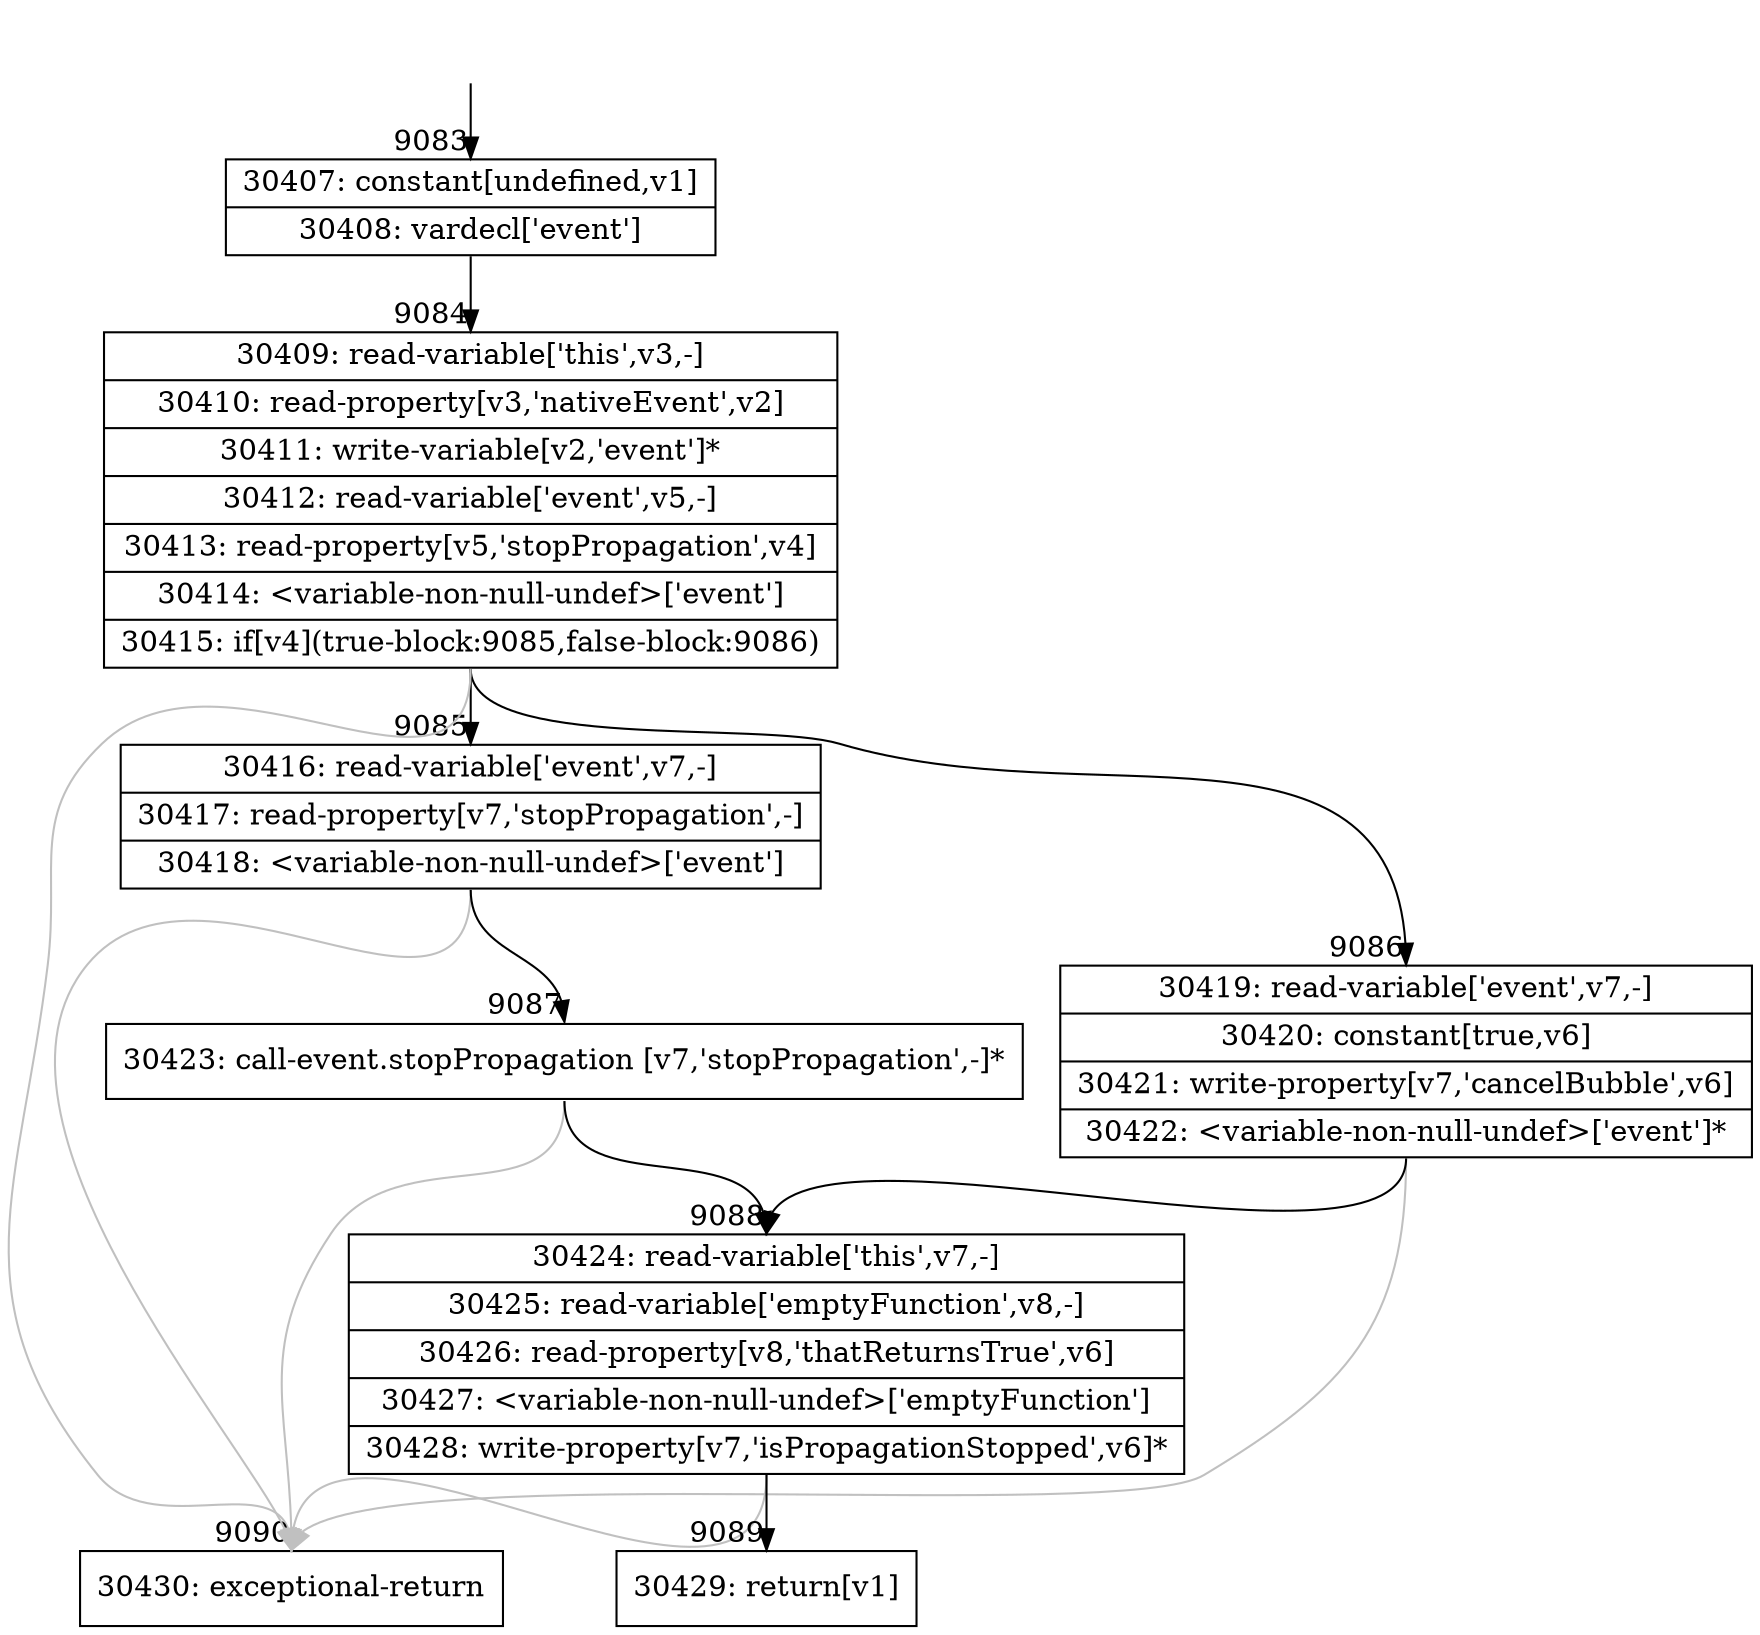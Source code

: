 digraph {
rankdir="TD"
BB_entry657[shape=none,label=""];
BB_entry657 -> BB9083 [tailport=s, headport=n, headlabel="    9083"]
BB9083 [shape=record label="{30407: constant[undefined,v1]|30408: vardecl['event']}" ] 
BB9083 -> BB9084 [tailport=s, headport=n, headlabel="      9084"]
BB9084 [shape=record label="{30409: read-variable['this',v3,-]|30410: read-property[v3,'nativeEvent',v2]|30411: write-variable[v2,'event']*|30412: read-variable['event',v5,-]|30413: read-property[v5,'stopPropagation',v4]|30414: \<variable-non-null-undef\>['event']|30415: if[v4](true-block:9085,false-block:9086)}" ] 
BB9084 -> BB9085 [tailport=s, headport=n, headlabel="      9085"]
BB9084 -> BB9086 [tailport=s, headport=n, headlabel="      9086"]
BB9084 -> BB9090 [tailport=s, headport=n, color=gray, headlabel="      9090"]
BB9085 [shape=record label="{30416: read-variable['event',v7,-]|30417: read-property[v7,'stopPropagation',-]|30418: \<variable-non-null-undef\>['event']}" ] 
BB9085 -> BB9087 [tailport=s, headport=n, headlabel="      9087"]
BB9085 -> BB9090 [tailport=s, headport=n, color=gray]
BB9086 [shape=record label="{30419: read-variable['event',v7,-]|30420: constant[true,v6]|30421: write-property[v7,'cancelBubble',v6]|30422: \<variable-non-null-undef\>['event']*}" ] 
BB9086 -> BB9088 [tailport=s, headport=n, headlabel="      9088"]
BB9086 -> BB9090 [tailport=s, headport=n, color=gray]
BB9087 [shape=record label="{30423: call-event.stopPropagation [v7,'stopPropagation',-]*}" ] 
BB9087 -> BB9088 [tailport=s, headport=n]
BB9087 -> BB9090 [tailport=s, headport=n, color=gray]
BB9088 [shape=record label="{30424: read-variable['this',v7,-]|30425: read-variable['emptyFunction',v8,-]|30426: read-property[v8,'thatReturnsTrue',v6]|30427: \<variable-non-null-undef\>['emptyFunction']|30428: write-property[v7,'isPropagationStopped',v6]*}" ] 
BB9088 -> BB9089 [tailport=s, headport=n, headlabel="      9089"]
BB9088 -> BB9090 [tailport=s, headport=n, color=gray]
BB9089 [shape=record label="{30429: return[v1]}" ] 
BB9090 [shape=record label="{30430: exceptional-return}" ] 
//#$~ 16027
}
